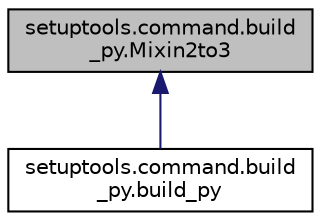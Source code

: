 digraph "setuptools.command.build_py.Mixin2to3"
{
 // LATEX_PDF_SIZE
  edge [fontname="Helvetica",fontsize="10",labelfontname="Helvetica",labelfontsize="10"];
  node [fontname="Helvetica",fontsize="10",shape=record];
  Node1 [label="setuptools.command.build\l_py.Mixin2to3",height=0.2,width=0.4,color="black", fillcolor="grey75", style="filled", fontcolor="black",tooltip=" "];
  Node1 -> Node2 [dir="back",color="midnightblue",fontsize="10",style="solid"];
  Node2 [label="setuptools.command.build\l_py.build_py",height=0.2,width=0.4,color="black", fillcolor="white", style="filled",URL="$classsetuptools_1_1command_1_1build__py_1_1build__py.html",tooltip=" "];
}
